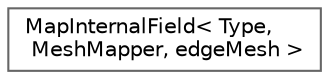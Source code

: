 digraph "Graphical Class Hierarchy"
{
 // LATEX_PDF_SIZE
  bgcolor="transparent";
  edge [fontname=Helvetica,fontsize=10,labelfontname=Helvetica,labelfontsize=10];
  node [fontname=Helvetica,fontsize=10,shape=box,height=0.2,width=0.4];
  rankdir="LR";
  Node0 [id="Node000000",label="MapInternalField\< Type,\l MeshMapper, edgeMesh \>",height=0.2,width=0.4,color="grey40", fillcolor="white", style="filled",URL="$classFoam_1_1MapInternalField_3_01Type_00_01MeshMapper_00_01edgeMesh_01_4.html",tooltip=" "];
}
